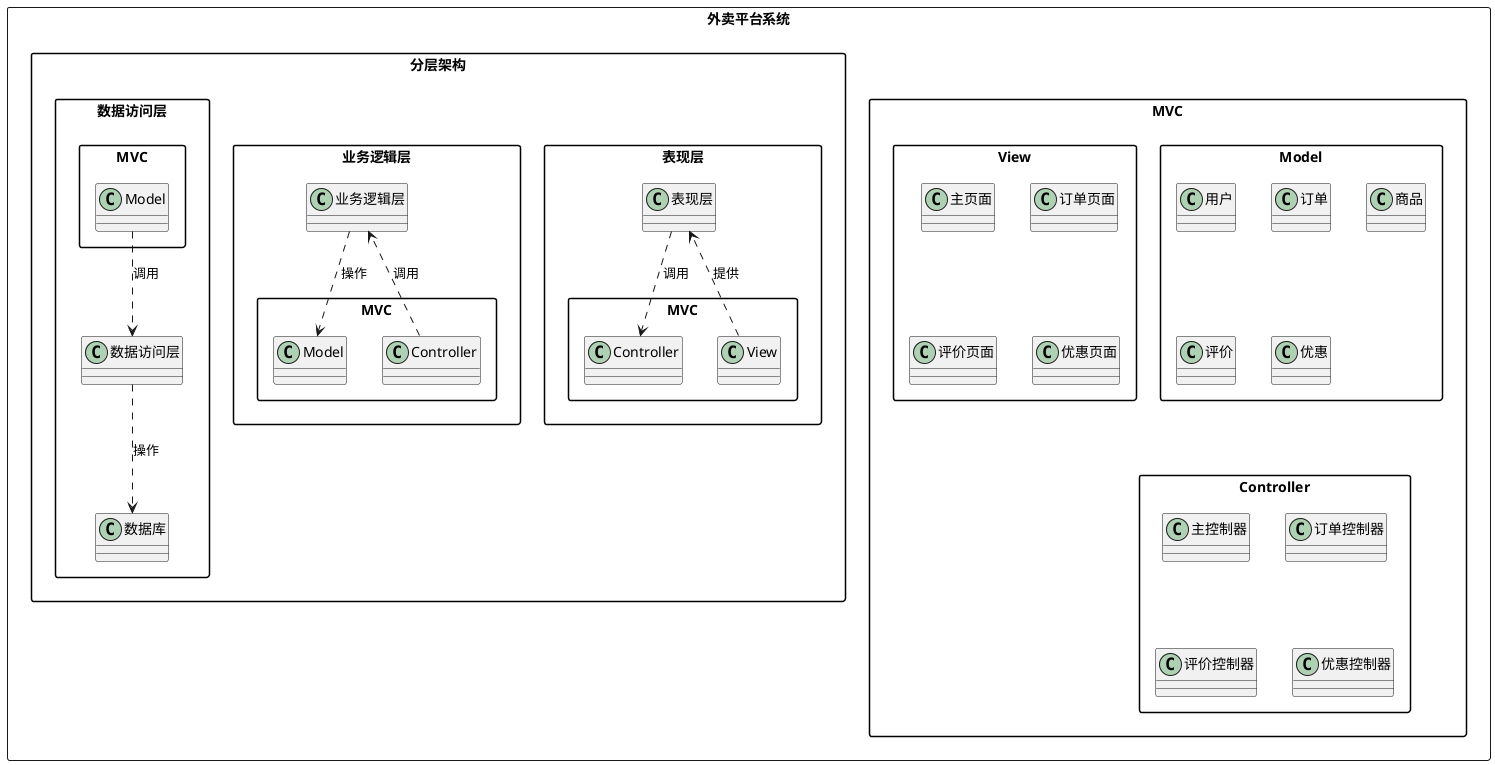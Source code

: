 @startuml
skinparam packageStyle rectangle
rectangle 外卖平台系统 {
  package MVC {
    package Model {
      class 用户
      class 订单
      class 商品
      class 评价
      class 优惠
    }
    package View {
      class 主页面
      class 订单页面
      class 评价页面
      class 优惠页面
    }
    package Controller {
      class 主控制器
      class 订单控制器
      class 评价控制器
      class 优惠控制器
    }
  }
  package 分层架构 {
    package 表现层 {
      MVC.View ..> 表现层 : 提供
      表现层 ..> MVC.Controller : 调用
    }
    package 业务逻辑层 {
      MVC.Controller ..> 业务逻辑层 : 调用
      业务逻辑层 ..> MVC.Model : 操作
    }
    package 数据访问层 {
      MVC.Model ..> 数据访问层 : 调用
      数据访问层 ..> 数据库 : 操作
    }
  }
}
@enduml
